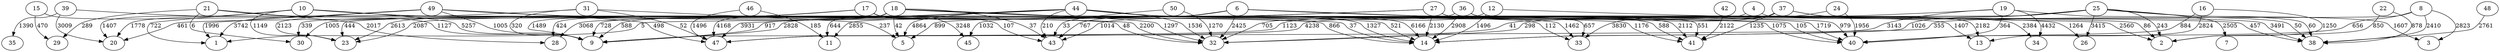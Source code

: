 strict digraph  {
	49 -> 9	 [label=1005];
	49 -> 41	 [label=1176];
	49 -> 20	 [label=1778];
	49 -> 1	 [label=1996];
	49 -> 23	 [label=2123];
	49 -> 47	 [label=498];
	36 -> 41	 [label=551];
	36 -> 43	 [label=1014];
	36 -> 14	 [label=2908];
	36 -> 33	 [label=657];
	44 -> 9	 [label=588];
	44 -> 23	 [label=2087];
	44 -> 47	 [label=3931];
	44 -> 2	 [label=86];
	44 -> 32	 [label=1536];
	44 -> 43	 [label=210];
	44 -> 14	 [label=6166];
	44 -> 33	 [label=1462];
	44 -> 5	 [label=4864];
	44 -> 38	 [label=457];
	44 -> 40	 [label=105];
	44 -> 28	 [label=3068];
	50 -> 32	 [label=1270];
	50 -> 43	 [label=33];
	6 -> 9	 [label=917];
	6 -> 41	 [label=588];
	6 -> 11	 [label=2855];
	6 -> 32	 [label=2425];
	6 -> 43	 [label=767];
	6 -> 40	 [label=1719];
	6 -> 13	 [label=1407];
	24 -> 33	 [label=3830];
	24 -> 40	 [label=1956];
	31 -> 9	 [label=320];
	31 -> 1	 [label=3742];
	31 -> 47	 [label=52];
	31 -> 5	 [label=237];
	21 -> 14	 [label=866];
	21 -> 28	 [label=2017];
	21 -> 29	 [label=289];
	21 -> 30	 [label=6];
	15 -> 9	 [label=1127];
	15 -> 29	 [label=470];
	18 -> 9	 [label=728];
	18 -> 23	 [label=2613];
	18 -> 47	 [label=4168];
	18 -> 11	 [label=644];
	18 -> 2	 [label=2560];
	18 -> 32	 [label=1297];
	18 -> 43	 [label=37];
	18 -> 14	 [label=521];
	18 -> 5	 [label=42];
	18 -> 40	 [label=1075];
	18 -> 28	 [label=424];
	18 -> 30	 [label=1005];
	8 -> 9	 [label=355];
	8 -> 38	 [label=2410];
	8 -> 40	 [label=656];
	8 -> 3	 [label=2823];
	10 -> 9	 [label=5257];
	10 -> 20	 [label=1407];
	10 -> 1	 [label=722];
	10 -> 23	 [label=1149];
	10 -> 32	 [label=2200];
	10 -> 14	 [label=37];
	17 -> 9	 [label=1489];
	17 -> 23	 [label=444];
	17 -> 43	 [label=107];
	17 -> 14	 [label=1327];
	17 -> 33	 [label=112];
	17 -> 45	 [label=3248];
	17 -> 30	 [label=339];
	39 -> 20	 [label=3009];
	39 -> 32	 [label=48];
	39 -> 35	 [label=1390];
	48 -> 38	 [label=2761];
	25 -> 7	 [label=2505];
	25 -> 20	 [label=461];
	25 -> 1	 [label=5];
	25 -> 2	 [label=243];
	25 -> 32	 [label=298];
	25 -> 14	 [label=1026];
	25 -> 38	 [label=60];
	25 -> 3	 [label=1607];
	25 -> 26	 [label=3415];
	12 -> 32	 [label=705];
	12 -> 14	 [label=1496];
	12 -> 26	 [label=1264];
	27 -> 41	 [label=2112];
	27 -> 14	 [label=2130];
	27 -> 5	 [label=899];
	27 -> 40	 [label=979];
	27 -> 45	 [label=1032];
	42 -> 41	 [label=2122];
	4 -> 9	 [label=2828];
	4 -> 38	 [label=3491];
	46 -> 47	 [label=1496];
	46 -> 11	 [label=185];
	22 -> 2	 [label=850];
	22 -> 38	 [label=878];
	19 -> 47	 [label=4238];
	19 -> 14	 [label=3143];
	19 -> 38	 [label=50];
	19 -> 40	 [label=364];
	19 -> 34	 [label=4432];
	37 -> 41	 [label=1235];
	37 -> 47	 [label=1123];
	37 -> 32	 [label=41];
	37 -> 13	 [label=2182];
	37 -> 34	 [label=2384];
	16 -> 2	 [label=1250];
	16 -> 40	 [label=884];
	16 -> 13	 [label=2824];
}
